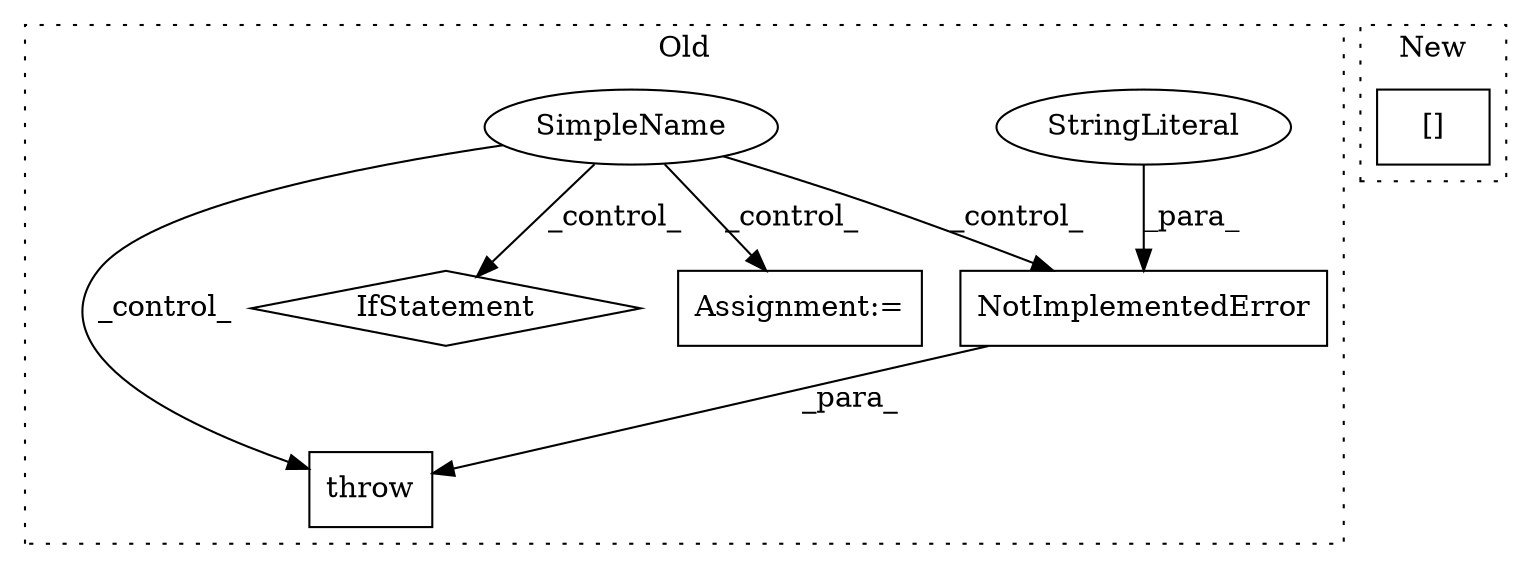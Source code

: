 digraph G {
subgraph cluster0 {
1 [label="NotImplementedError" a="32" s="22209,22292" l="20,1" shape="box"];
3 [label="StringLiteral" a="45" s="22229" l="63" shape="ellipse"];
4 [label="throw" a="53" s="22203" l="6" shape="box"];
5 [label="SimpleName" a="42" s="" l="" shape="ellipse"];
6 [label="IfStatement" a="25" s="22685" l="30" shape="diamond"];
7 [label="Assignment:=" a="7" s="22685" l="30" shape="box"];
label = "Old";
style="dotted";
}
subgraph cluster1 {
2 [label="[]" a="2" s="24179,24246" l="17,2" shape="box"];
label = "New";
style="dotted";
}
1 -> 4 [label="_para_"];
3 -> 1 [label="_para_"];
5 -> 6 [label="_control_"];
5 -> 4 [label="_control_"];
5 -> 7 [label="_control_"];
5 -> 1 [label="_control_"];
}